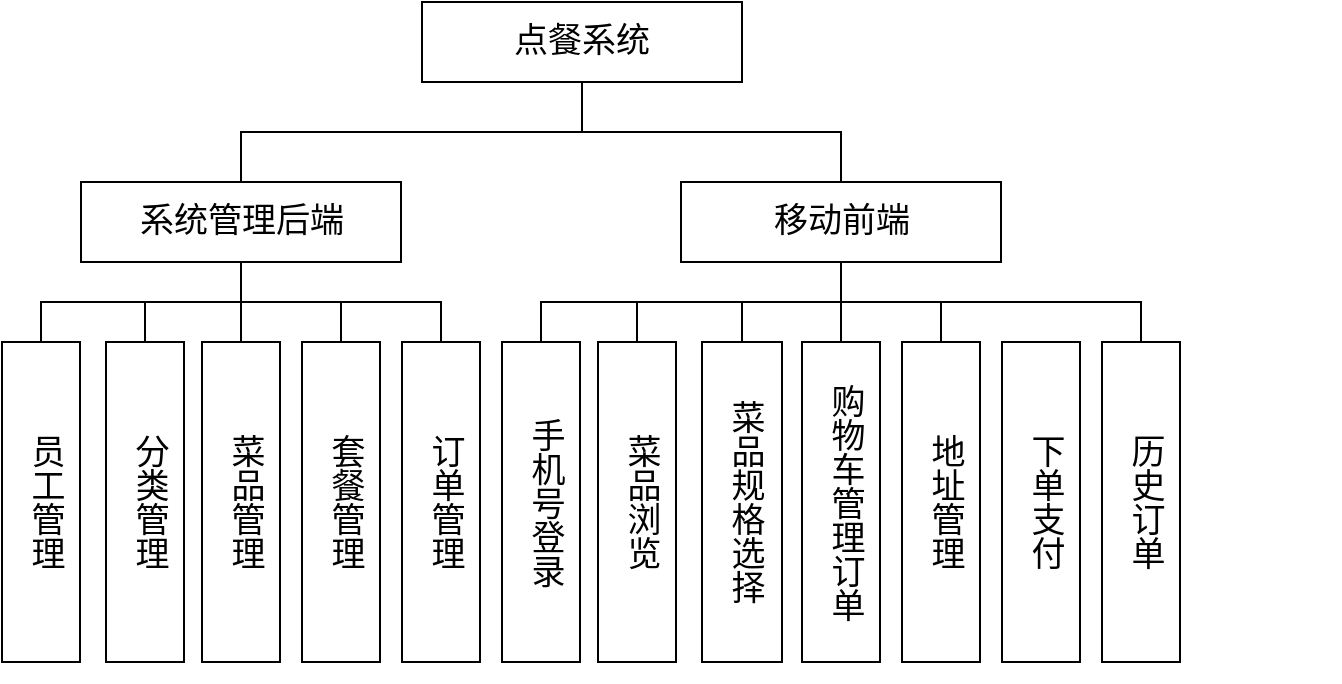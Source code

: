 <mxfile version="24.2.7" type="github">
  <diagram id="prtHgNgQTEPvFCAcTncT" name="Page-1">
    <mxGraphModel dx="910" dy="459" grid="1" gridSize="10" guides="1" tooltips="1" connect="1" arrows="1" fold="1" page="1" pageScale="1" pageWidth="827" pageHeight="1169" math="0" shadow="0">
      <root>
        <mxCell id="0" />
        <mxCell id="1" parent="0" />
        <mxCell id="n9u7nxXoXUkMen903BA6-25" value="" style="group" parent="1" vertex="1" connectable="0">
          <mxGeometry x="110" y="160" width="669" height="240" as="geometry" />
        </mxCell>
        <mxCell id="n9u7nxXoXUkMen903BA6-49" value="" style="group;fontFamily=宋体;verticalAlign=middle;" parent="n9u7nxXoXUkMen903BA6-25" vertex="1" connectable="0">
          <mxGeometry y="-10" width="589" height="240" as="geometry" />
        </mxCell>
        <mxCell id="n9u7nxXoXUkMen903BA6-38" style="edgeStyle=orthogonalEdgeStyle;rounded=0;orthogonalLoop=1;jettySize=auto;html=1;exitX=0.5;exitY=1;exitDx=0;exitDy=0;entryX=0.5;entryY=0;entryDx=0;entryDy=0;strokeColor=default;align=center;verticalAlign=middle;fontFamily=宋体;fontSize=17;fontColor=default;labelBackgroundColor=default;endArrow=none;endFill=0;" parent="n9u7nxXoXUkMen903BA6-49" source="n9u7nxXoXUkMen903BA6-2" target="n9u7nxXoXUkMen903BA6-19" edge="1">
          <mxGeometry relative="1" as="geometry" />
        </mxCell>
        <mxCell id="n9u7nxXoXUkMen903BA6-42" style="edgeStyle=orthogonalEdgeStyle;rounded=0;orthogonalLoop=1;jettySize=auto;html=1;exitX=0.5;exitY=1;exitDx=0;exitDy=0;entryX=0.5;entryY=0;entryDx=0;entryDy=0;strokeColor=default;align=center;verticalAlign=middle;fontFamily=宋体;fontSize=17;fontColor=default;labelBackgroundColor=default;endArrow=none;endFill=0;" parent="n9u7nxXoXUkMen903BA6-49" source="n9u7nxXoXUkMen903BA6-2" target="n9u7nxXoXUkMen903BA6-20" edge="1">
          <mxGeometry relative="1" as="geometry" />
        </mxCell>
        <mxCell id="n9u7nxXoXUkMen903BA6-44" style="edgeStyle=orthogonalEdgeStyle;rounded=0;orthogonalLoop=1;jettySize=auto;html=1;exitX=0.5;exitY=1;exitDx=0;exitDy=0;entryX=0.5;entryY=0;entryDx=0;entryDy=0;strokeColor=default;align=center;verticalAlign=middle;fontFamily=宋体;fontSize=17;fontColor=default;labelBackgroundColor=default;endArrow=none;endFill=0;" parent="n9u7nxXoXUkMen903BA6-49" source="n9u7nxXoXUkMen903BA6-2" target="n9u7nxXoXUkMen903BA6-21" edge="1">
          <mxGeometry relative="1" as="geometry" />
        </mxCell>
        <mxCell id="n9u7nxXoXUkMen903BA6-2" value="移动前端" style="rounded=0;whiteSpace=wrap;html=1;fontSize=17;fontFamily=宋体;verticalAlign=middle;" parent="n9u7nxXoXUkMen903BA6-49" vertex="1">
          <mxGeometry x="339.5" width="160" height="40" as="geometry" />
        </mxCell>
        <mxCell id="n9u7nxXoXUkMen903BA6-28" style="edgeStyle=orthogonalEdgeStyle;rounded=0;orthogonalLoop=1;jettySize=auto;html=1;exitX=0.5;exitY=1;exitDx=0;exitDy=0;entryX=0.5;entryY=0;entryDx=0;entryDy=0;strokeColor=default;align=center;verticalAlign=middle;fontFamily=宋体;fontSize=17;fontColor=default;labelBackgroundColor=default;endArrow=none;endFill=0;" parent="n9u7nxXoXUkMen903BA6-49" source="n9u7nxXoXUkMen903BA6-3" target="n9u7nxXoXUkMen903BA6-11" edge="1">
          <mxGeometry relative="1" as="geometry" />
        </mxCell>
        <mxCell id="n9u7nxXoXUkMen903BA6-35" style="edgeStyle=orthogonalEdgeStyle;rounded=0;orthogonalLoop=1;jettySize=auto;html=1;exitX=0.5;exitY=1;exitDx=0;exitDy=0;entryX=0.5;entryY=0;entryDx=0;entryDy=0;strokeColor=default;align=center;verticalAlign=middle;fontFamily=宋体;fontSize=17;fontColor=default;labelBackgroundColor=default;endArrow=none;endFill=0;" parent="n9u7nxXoXUkMen903BA6-49" source="n9u7nxXoXUkMen903BA6-3" target="n9u7nxXoXUkMen903BA6-12" edge="1">
          <mxGeometry relative="1" as="geometry" />
        </mxCell>
        <mxCell id="n9u7nxXoXUkMen903BA6-36" style="edgeStyle=orthogonalEdgeStyle;rounded=0;orthogonalLoop=1;jettySize=auto;html=1;exitX=0.5;exitY=1;exitDx=0;exitDy=0;entryX=0.5;entryY=0;entryDx=0;entryDy=0;strokeColor=default;align=center;verticalAlign=middle;fontFamily=宋体;fontSize=17;fontColor=default;labelBackgroundColor=default;endArrow=none;endFill=0;" parent="n9u7nxXoXUkMen903BA6-49" source="n9u7nxXoXUkMen903BA6-3" target="n9u7nxXoXUkMen903BA6-14" edge="1">
          <mxGeometry relative="1" as="geometry" />
        </mxCell>
        <mxCell id="n9u7nxXoXUkMen903BA6-3" value="系统管理后端" style="rounded=0;whiteSpace=wrap;html=1;fontSize=17;fontFamily=宋体;verticalAlign=middle;" parent="n9u7nxXoXUkMen903BA6-49" vertex="1">
          <mxGeometry x="39.5" width="160" height="40" as="geometry" />
        </mxCell>
        <mxCell id="n9u7nxXoXUkMen903BA6-23" value="" style="group;fontFamily=宋体;verticalAlign=middle;" parent="n9u7nxXoXUkMen903BA6-49" vertex="1" connectable="0">
          <mxGeometry y="80" width="239" height="160" as="geometry" />
        </mxCell>
        <mxCell id="n9u7nxXoXUkMen903BA6-10" value="&lt;div style=&quot;text-align: justify; font-size: 17px;&quot;&gt;分类管理&lt;/div&gt;" style="rounded=0;whiteSpace=wrap;html=1;fontFamily=宋体;fontSize=17;fontColor=default;labelBackgroundColor=default;textDirection=vertical-lr;spacing=1;verticalAlign=middle;" parent="n9u7nxXoXUkMen903BA6-23" vertex="1">
          <mxGeometry x="52" width="39" height="160" as="geometry" />
        </mxCell>
        <mxCell id="n9u7nxXoXUkMen903BA6-11" value="&lt;div style=&quot;text-align: justify; font-size: 17px;&quot;&gt;员工管理&lt;/div&gt;" style="rounded=0;whiteSpace=wrap;html=1;fontFamily=宋体;fontSize=17;fontColor=default;labelBackgroundColor=default;textDirection=vertical-lr;spacing=1;verticalAlign=middle;" parent="n9u7nxXoXUkMen903BA6-23" vertex="1">
          <mxGeometry width="39" height="160" as="geometry" />
        </mxCell>
        <mxCell id="n9u7nxXoXUkMen903BA6-12" value="&lt;div style=&quot;text-align: justify; font-size: 17px;&quot;&gt;套餐管理&lt;/div&gt;" style="rounded=0;whiteSpace=wrap;html=1;fontFamily=宋体;fontSize=17;fontColor=default;labelBackgroundColor=default;textDirection=vertical-lr;spacing=1;verticalAlign=middle;" parent="n9u7nxXoXUkMen903BA6-23" vertex="1">
          <mxGeometry x="150" width="39" height="160" as="geometry" />
        </mxCell>
        <mxCell id="n9u7nxXoXUkMen903BA6-13" value="&lt;div style=&quot;text-align: justify; font-size: 17px;&quot;&gt;菜品管理&lt;/div&gt;" style="rounded=0;whiteSpace=wrap;html=1;fontFamily=宋体;fontSize=17;fontColor=default;labelBackgroundColor=default;textDirection=vertical-lr;spacing=1;verticalAlign=middle;" parent="n9u7nxXoXUkMen903BA6-23" vertex="1">
          <mxGeometry x="100" width="39" height="160" as="geometry" />
        </mxCell>
        <mxCell id="n9u7nxXoXUkMen903BA6-14" value="&lt;div style=&quot;text-align: justify; font-size: 17px;&quot;&gt;订单管理&lt;/div&gt;" style="rounded=0;whiteSpace=wrap;html=1;fontFamily=宋体;fontSize=17;fontColor=default;labelBackgroundColor=default;textDirection=vertical-lr;spacing=1;verticalAlign=middle;" parent="n9u7nxXoXUkMen903BA6-23" vertex="1">
          <mxGeometry x="200" width="39" height="160" as="geometry" />
        </mxCell>
        <mxCell id="n9u7nxXoXUkMen903BA6-24" value="" style="group;fontFamily=宋体;verticalAlign=middle;" parent="n9u7nxXoXUkMen903BA6-49" vertex="1" connectable="0">
          <mxGeometry x="250" y="80" width="339" height="160" as="geometry" />
        </mxCell>
        <mxCell id="n9u7nxXoXUkMen903BA6-15" value="&lt;div style=&quot;text-align: justify; font-size: 17px;&quot;&gt;下单支付&lt;/div&gt;" style="rounded=0;whiteSpace=wrap;html=1;fontFamily=宋体;fontSize=17;fontColor=default;labelBackgroundColor=default;textDirection=vertical-lr;spacing=1;verticalAlign=middle;" parent="n9u7nxXoXUkMen903BA6-24" vertex="1">
          <mxGeometry x="250" width="39" height="160" as="geometry" />
        </mxCell>
        <mxCell id="n9u7nxXoXUkMen903BA6-16" value="&lt;div style=&quot;text-align: justify; font-size: 17px;&quot;&gt;购物车管理订单&lt;/div&gt;" style="rounded=0;whiteSpace=wrap;html=1;fontFamily=宋体;fontSize=17;fontColor=default;labelBackgroundColor=default;textDirection=vertical-lr;spacing=1;verticalAlign=middle;" parent="n9u7nxXoXUkMen903BA6-24" vertex="1">
          <mxGeometry x="150" width="39" height="160" as="geometry" />
        </mxCell>
        <mxCell id="n9u7nxXoXUkMen903BA6-17" value="&lt;div style=&quot;text-align: justify; font-size: 17px;&quot;&gt;菜品规格选择&lt;/div&gt;" style="rounded=0;whiteSpace=wrap;html=1;fontFamily=宋体;fontSize=17;fontColor=default;labelBackgroundColor=default;textDirection=vertical-lr;spacing=1;verticalAlign=middle;" parent="n9u7nxXoXUkMen903BA6-24" vertex="1">
          <mxGeometry x="100" width="40" height="160" as="geometry" />
        </mxCell>
        <mxCell id="n9u7nxXoXUkMen903BA6-18" value="&lt;div style=&quot;text-align: justify; font-size: 17px;&quot;&gt;菜品浏览&lt;/div&gt;" style="rounded=0;whiteSpace=wrap;html=1;fontFamily=宋体;fontSize=17;fontColor=default;labelBackgroundColor=default;textDirection=vertical-lr;spacing=1;verticalAlign=middle;" parent="n9u7nxXoXUkMen903BA6-24" vertex="1">
          <mxGeometry x="48" width="39" height="160" as="geometry" />
        </mxCell>
        <mxCell id="n9u7nxXoXUkMen903BA6-19" value="&lt;div style=&quot;text-align: justify; font-size: 17px;&quot;&gt;手机号登录&lt;/div&gt;" style="rounded=0;whiteSpace=wrap;html=1;fontFamily=宋体;fontSize=17;fontColor=default;labelBackgroundColor=default;textDirection=vertical-lr;spacing=1;verticalAlign=middle;" parent="n9u7nxXoXUkMen903BA6-24" vertex="1">
          <mxGeometry width="39" height="160" as="geometry" />
        </mxCell>
        <mxCell id="n9u7nxXoXUkMen903BA6-20" value="&lt;div style=&quot;text-align: justify; font-size: 17px;&quot;&gt;地址管理&lt;/div&gt;" style="rounded=0;whiteSpace=wrap;html=1;fontFamily=宋体;fontSize=17;fontColor=default;labelBackgroundColor=default;textDirection=vertical-lr;spacing=1;verticalAlign=middle;" parent="n9u7nxXoXUkMen903BA6-24" vertex="1">
          <mxGeometry x="200" width="39" height="160" as="geometry" />
        </mxCell>
        <mxCell id="n9u7nxXoXUkMen903BA6-21" value="&lt;div style=&quot;text-align: justify; font-size: 17px;&quot;&gt;历史订单&lt;/div&gt;" style="rounded=0;whiteSpace=wrap;html=1;fontFamily=宋体;fontSize=17;fontColor=default;labelBackgroundColor=default;textDirection=vertical-lr;spacing=1;verticalAlign=middle;" parent="n9u7nxXoXUkMen903BA6-24" vertex="1">
          <mxGeometry x="300" width="39" height="160" as="geometry" />
        </mxCell>
        <mxCell id="n9u7nxXoXUkMen903BA6-34" style="edgeStyle=orthogonalEdgeStyle;rounded=0;orthogonalLoop=1;jettySize=auto;html=1;exitX=0.5;exitY=0;exitDx=0;exitDy=0;entryX=0.5;entryY=1;entryDx=0;entryDy=0;strokeColor=default;align=center;verticalAlign=middle;fontFamily=宋体;fontSize=17;fontColor=default;labelBackgroundColor=default;endArrow=none;endFill=0;" parent="n9u7nxXoXUkMen903BA6-49" source="n9u7nxXoXUkMen903BA6-13" target="n9u7nxXoXUkMen903BA6-3" edge="1">
          <mxGeometry relative="1" as="geometry" />
        </mxCell>
        <mxCell id="n9u7nxXoXUkMen903BA6-37" style="edgeStyle=orthogonalEdgeStyle;rounded=0;orthogonalLoop=1;jettySize=auto;html=1;exitX=0.5;exitY=0;exitDx=0;exitDy=0;entryX=0.5;entryY=1;entryDx=0;entryDy=0;strokeColor=default;align=center;verticalAlign=middle;fontFamily=宋体;fontSize=17;fontColor=default;labelBackgroundColor=default;endArrow=none;endFill=0;" parent="n9u7nxXoXUkMen903BA6-49" source="n9u7nxXoXUkMen903BA6-10" target="n9u7nxXoXUkMen903BA6-3" edge="1">
          <mxGeometry relative="1" as="geometry" />
        </mxCell>
        <mxCell id="n9u7nxXoXUkMen903BA6-45" style="edgeStyle=orthogonalEdgeStyle;rounded=0;orthogonalLoop=1;jettySize=auto;html=1;exitX=0.5;exitY=0;exitDx=0;exitDy=0;entryX=0.5;entryY=1;entryDx=0;entryDy=0;strokeColor=default;align=center;verticalAlign=middle;fontFamily=宋体;fontSize=17;fontColor=default;labelBackgroundColor=default;endArrow=none;endFill=0;" parent="n9u7nxXoXUkMen903BA6-49" source="n9u7nxXoXUkMen903BA6-17" target="n9u7nxXoXUkMen903BA6-2" edge="1">
          <mxGeometry relative="1" as="geometry" />
        </mxCell>
        <mxCell id="n9u7nxXoXUkMen903BA6-46" style="edgeStyle=orthogonalEdgeStyle;rounded=0;orthogonalLoop=1;jettySize=auto;html=1;exitX=0.5;exitY=0;exitDx=0;exitDy=0;entryX=0.5;entryY=1;entryDx=0;entryDy=0;strokeColor=default;align=center;verticalAlign=middle;fontFamily=宋体;fontSize=17;fontColor=default;labelBackgroundColor=default;endArrow=none;endFill=0;" parent="n9u7nxXoXUkMen903BA6-49" source="n9u7nxXoXUkMen903BA6-18" target="n9u7nxXoXUkMen903BA6-2" edge="1">
          <mxGeometry relative="1" as="geometry" />
        </mxCell>
        <mxCell id="n9u7nxXoXUkMen903BA6-48" style="edgeStyle=orthogonalEdgeStyle;rounded=0;orthogonalLoop=1;jettySize=auto;html=1;exitX=0.5;exitY=0;exitDx=0;exitDy=0;entryX=0.5;entryY=1;entryDx=0;entryDy=0;strokeColor=default;align=center;verticalAlign=middle;fontFamily=宋体;fontSize=17;fontColor=default;labelBackgroundColor=default;endArrow=none;endFill=0;" parent="n9u7nxXoXUkMen903BA6-49" source="n9u7nxXoXUkMen903BA6-16" target="n9u7nxXoXUkMen903BA6-2" edge="1">
          <mxGeometry relative="1" as="geometry" />
        </mxCell>
        <mxCell id="NQgtkrjAK5YN3yAZlJOW-1" value="" style="group" vertex="1" connectable="0" parent="1">
          <mxGeometry x="320" y="60" width="160" height="40" as="geometry" />
        </mxCell>
        <mxCell id="n9u7nxXoXUkMen903BA6-50" style="edgeStyle=orthogonalEdgeStyle;rounded=0;orthogonalLoop=1;jettySize=auto;html=1;exitX=0.5;exitY=1;exitDx=0;exitDy=0;strokeColor=default;align=center;verticalAlign=middle;fontFamily=宋体;fontSize=17;fontColor=default;labelBackgroundColor=default;endArrow=none;endFill=0;" parent="NQgtkrjAK5YN3yAZlJOW-1" source="n9u7nxXoXUkMen903BA6-1" target="n9u7nxXoXUkMen903BA6-3" edge="1">
          <mxGeometry relative="1" as="geometry" />
        </mxCell>
        <mxCell id="n9u7nxXoXUkMen903BA6-1" value="点餐系统" style="rounded=0;whiteSpace=wrap;html=1;fontSize=17;movable=1;resizable=1;rotatable=1;deletable=1;editable=1;locked=0;connectable=1;fontFamily=宋体;verticalAlign=middle;" parent="NQgtkrjAK5YN3yAZlJOW-1" vertex="1">
          <mxGeometry width="160" height="40" as="geometry" />
        </mxCell>
        <mxCell id="n9u7nxXoXUkMen903BA6-52" style="edgeStyle=orthogonalEdgeStyle;rounded=0;orthogonalLoop=1;jettySize=auto;html=1;exitX=0.5;exitY=0;exitDx=0;exitDy=0;entryX=0.5;entryY=1;entryDx=0;entryDy=0;strokeColor=default;align=center;verticalAlign=middle;fontFamily=宋体;fontSize=17;fontColor=default;labelBackgroundColor=default;endArrow=none;endFill=0;" parent="NQgtkrjAK5YN3yAZlJOW-1" source="n9u7nxXoXUkMen903BA6-2" target="n9u7nxXoXUkMen903BA6-1" edge="1">
          <mxGeometry relative="1" as="geometry" />
        </mxCell>
      </root>
    </mxGraphModel>
  </diagram>
</mxfile>
